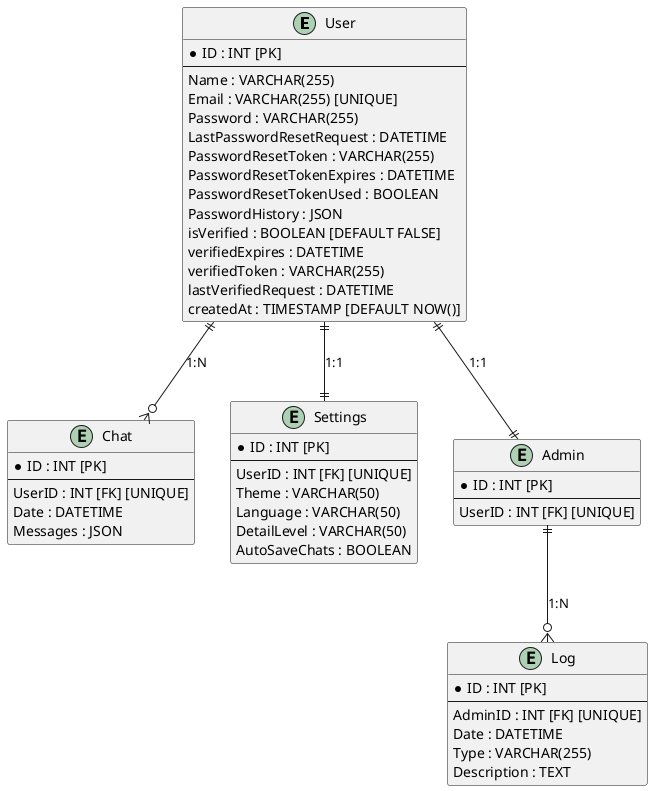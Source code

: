 @startuml
entity "User" as U {
    * ID : INT [PK]
    --
    Name : VARCHAR(255)
    Email : VARCHAR(255) [UNIQUE]
    Password : VARCHAR(255)
    LastPasswordResetRequest : DATETIME
    PasswordResetToken : VARCHAR(255)
    PasswordResetTokenExpires : DATETIME
    PasswordResetTokenUsed : BOOLEAN
    PasswordHistory : JSON
    isVerified : BOOLEAN [DEFAULT FALSE]
    verifiedExpires : DATETIME
    verifiedToken : VARCHAR(255)
    lastVerifiedRequest : DATETIME
    createdAt : TIMESTAMP [DEFAULT NOW()]
}

entity "Chat" as C {
    * ID : INT [PK]
    --
    UserID : INT [FK] [UNIQUE]
    Date : DATETIME
    Messages : JSON
}

entity "Settings" as S {
    * ID : INT [PK]
    --
    UserID : INT [FK] [UNIQUE]
    Theme : VARCHAR(50)
    Language : VARCHAR(50)
    DetailLevel : VARCHAR(50)
    AutoSaveChats : BOOLEAN
}

entity "Admin" as A {
    * ID : INT [PK]
    --
    UserID : INT [FK] [UNIQUE]
}

entity "Log" as L {
    * ID : INT [PK]
    --
    AdminID : INT [FK] [UNIQUE]
    Date : DATETIME
    Type : VARCHAR(255)
    Description : TEXT
}


U ||--o{ C : "1:N"
U ||--|| S : "1:1"
U ||--|| A : "1:1"
A ||--o{ L : "1:N"
@enduml
